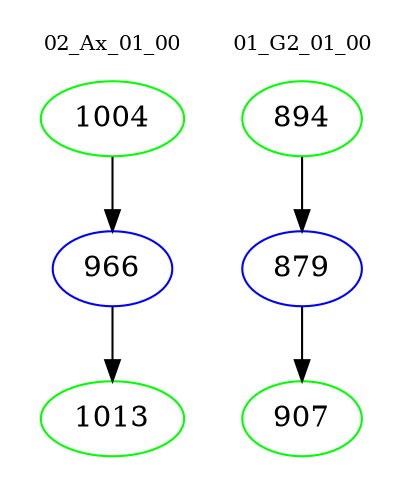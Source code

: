 digraph{
subgraph cluster_0 {
color = white
label = "02_Ax_01_00";
fontsize=10;
T0_1004 [label="1004", color="green"]
T0_1004 -> T0_966 [color="black"]
T0_966 [label="966", color="blue"]
T0_966 -> T0_1013 [color="black"]
T0_1013 [label="1013", color="green"]
}
subgraph cluster_1 {
color = white
label = "01_G2_01_00";
fontsize=10;
T1_894 [label="894", color="green"]
T1_894 -> T1_879 [color="black"]
T1_879 [label="879", color="blue"]
T1_879 -> T1_907 [color="black"]
T1_907 [label="907", color="green"]
}
}
